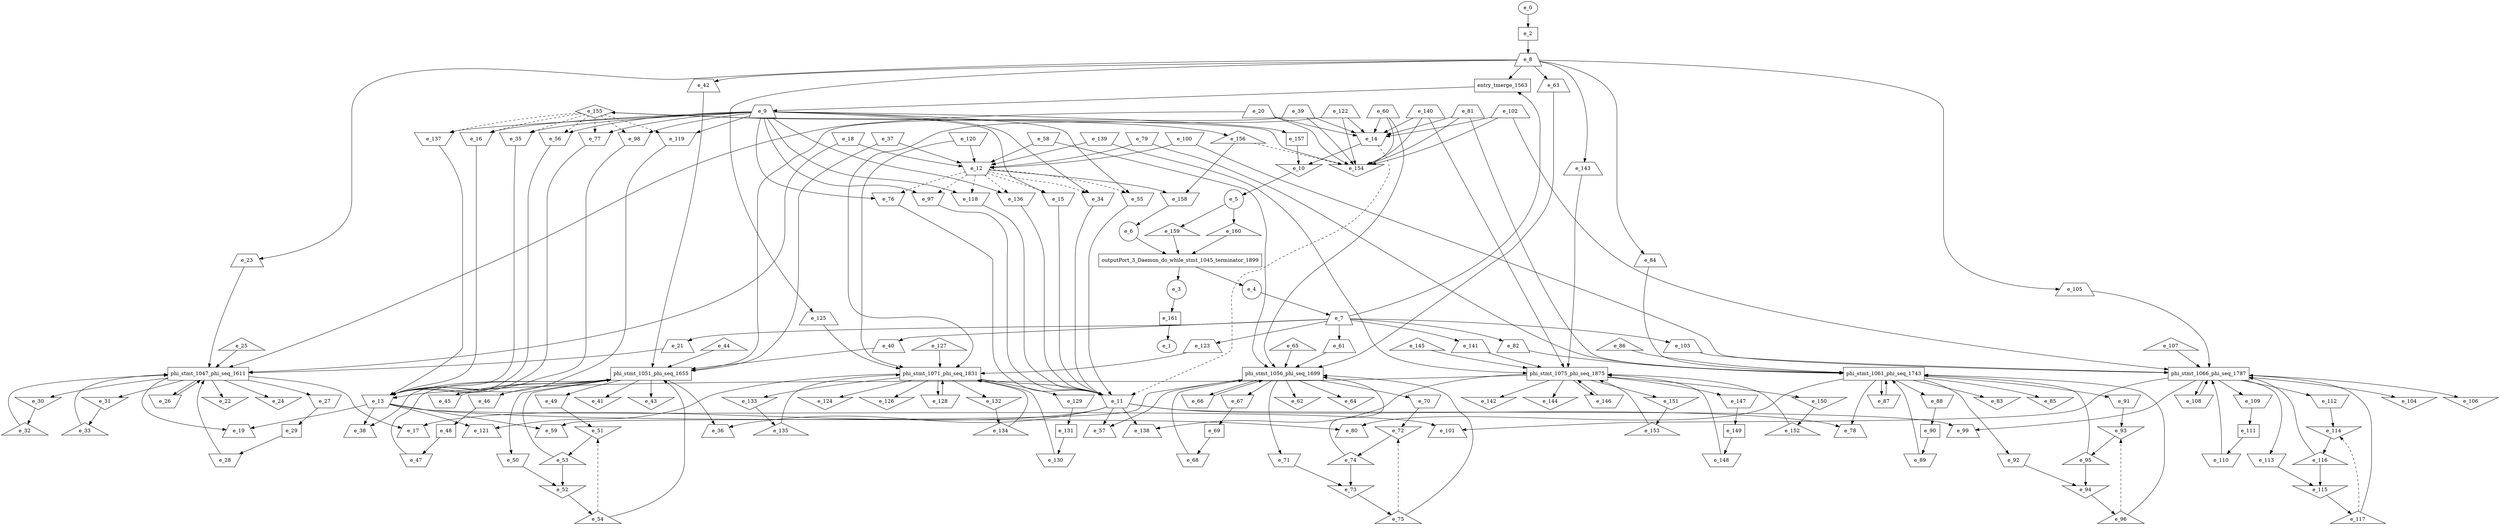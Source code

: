 digraph control_path {
  e_0: entry_node : n ;
  e_1: exit_node : s ;
  e_2 [shape = dot];
  e_3 [shape = circle];
  e_4 [shape = circle];
  e_5 [shape = circle];
  e_6 [shape = circle];
  e_7 [shape = trapezium];
  e_8 [shape = trapezium];
  e_9 [shape = trapezium];
  e_10 [shape = invtriangle];
  e_11 [shape = invtrapezium];
  e_12 [shape = invtrapezium];
  e_13 [shape = invtrapezium];
  e_14 [shape = invtrapezium];
  e_15 [shape = invtrapezium];
  e_16 [shape = invtrapezium];
  e_17 [shape = trapezium];
  e_18 [shape = invtrapezium];
  e_19 [shape = trapezium];
  e_20 [shape = trapezium];
  e_21 [shape = trapezium];
  e_22 [shape = invtriangle];
  e_23 [shape = trapezium];
  e_24 [shape = invtriangle];
  e_25 [shape = triangle];
  e_26 [shape = invtrapezium];
  e_27 [shape = invtrapezium];
  e_28 [shape = invtrapezium];
  e_29 [shape = dot];
  e_30 [shape = invtriangle];
  e_31 [shape = invtriangle];
  e_32 [shape = triangle];
  e_33 [shape = triangle];
  e_34 [shape = invtrapezium];
  e_35 [shape = invtrapezium];
  e_36 [shape = trapezium];
  e_37 [shape = invtrapezium];
  e_38 [shape = trapezium];
  e_39 [shape = trapezium];
  e_40 [shape = trapezium];
  e_41 [shape = invtriangle];
  e_42 [shape = trapezium];
  e_43 [shape = invtriangle];
  e_44 [shape = triangle];
  e_45 [shape = invtrapezium];
  e_46 [shape = invtrapezium];
  e_47 [shape = invtrapezium];
  e_48 [shape = dot];
  e_49 [shape = invtrapezium];
  e_50 [shape = invtrapezium];
  e_51 [shape = invtriangle];
  e_52 [shape = invtriangle];
  e_53 [shape = triangle];
  e_54 [shape = triangle];
  e_55 [shape = invtrapezium];
  e_56 [shape = invtrapezium];
  e_57 [shape = trapezium];
  e_58 [shape = invtrapezium];
  e_59 [shape = trapezium];
  e_60 [shape = trapezium];
  e_61 [shape = trapezium];
  e_62 [shape = invtriangle];
  e_63 [shape = trapezium];
  e_64 [shape = invtriangle];
  e_65 [shape = triangle];
  e_66 [shape = invtrapezium];
  e_67 [shape = invtrapezium];
  e_68 [shape = invtrapezium];
  e_69 [shape = dot];
  e_70 [shape = invtrapezium];
  e_71 [shape = invtrapezium];
  e_72 [shape = invtriangle];
  e_73 [shape = invtriangle];
  e_74 [shape = triangle];
  e_75 [shape = triangle];
  e_76 [shape = invtrapezium];
  e_77 [shape = invtrapezium];
  e_78 [shape = trapezium];
  e_79 [shape = invtrapezium];
  e_80 [shape = trapezium];
  e_81 [shape = trapezium];
  e_82 [shape = trapezium];
  e_83 [shape = invtriangle];
  e_84 [shape = trapezium];
  e_85 [shape = invtriangle];
  e_86 [shape = triangle];
  e_87 [shape = invtrapezium];
  e_88 [shape = invtrapezium];
  e_89 [shape = invtrapezium];
  e_90 [shape = dot];
  e_91 [shape = invtrapezium];
  e_92 [shape = invtrapezium];
  e_93 [shape = invtriangle];
  e_94 [shape = invtriangle];
  e_95 [shape = triangle];
  e_96 [shape = triangle];
  e_97 [shape = invtrapezium];
  e_98 [shape = invtrapezium];
  e_99 [shape = trapezium];
  e_100 [shape = invtrapezium];
  e_101 [shape = trapezium];
  e_102 [shape = trapezium];
  e_103 [shape = trapezium];
  e_104 [shape = invtriangle];
  e_105 [shape = trapezium];
  e_106 [shape = invtriangle];
  e_107 [shape = triangle];
  e_108 [shape = invtrapezium];
  e_109 [shape = invtrapezium];
  e_110 [shape = invtrapezium];
  e_111 [shape = dot];
  e_112 [shape = invtrapezium];
  e_113 [shape = invtrapezium];
  e_114 [shape = invtriangle];
  e_115 [shape = invtriangle];
  e_116 [shape = triangle];
  e_117 [shape = triangle];
  e_118 [shape = invtrapezium];
  e_119 [shape = invtrapezium];
  e_120 [shape = invtrapezium];
  e_121 [shape = trapezium];
  e_122 [shape = trapezium];
  e_123 [shape = trapezium];
  e_124 [shape = invtriangle];
  e_125 [shape = trapezium];
  e_126 [shape = invtriangle];
  e_127 [shape = triangle];
  e_128 [shape = invtrapezium];
  e_129 [shape = invtrapezium];
  e_130 [shape = invtrapezium];
  e_131 [shape = dot];
  e_132 [shape = invtriangle];
  e_133 [shape = invtriangle];
  e_134 [shape = triangle];
  e_135 [shape = triangle];
  e_136 [shape = invtrapezium];
  e_137 [shape = invtrapezium];
  e_138 [shape = trapezium];
  e_139 [shape = invtrapezium];
  e_140 [shape = trapezium];
  e_141 [shape = trapezium];
  e_142 [shape = invtriangle];
  e_143 [shape = trapezium];
  e_144 [shape = invtriangle];
  e_145 [shape = triangle];
  e_146 [shape = invtrapezium];
  e_147 [shape = invtrapezium];
  e_148 [shape = invtrapezium];
  e_149 [shape = dot];
  e_150 [shape = invtriangle];
  e_151 [shape = invtriangle];
  e_152 [shape = triangle];
  e_153 [shape = triangle];
  e_154 [shape = invtriangle];
  e_155 [shape = diamond];
  e_156 [shape = triangle];
  e_157 [shape = dot];
  e_158 [shape = invtrapezium];
  e_159 [shape = triangle];
  e_160 [shape = triangle];
  e_161 [shape = dot];
  e_161 -> e_1;
  e_0 -> e_2;
  e_10 -> e_5;
  e_158 -> e_6;
  e_4 -> e_7;
  e_2 -> e_8;
  e_157 -> e_10;
  e_14 -> e_10;
  e_118 -> e_11;
  e_136 -> e_11;
  e_15 -> e_11;
  e_34 -> e_11;
  e_55 -> e_11;
  e_76 -> e_11;
  e_97 -> e_11;
  e_14 -> e_11[style = dashed];
  e_139 -> e_12;
  e_120 -> e_12;
  e_18 -> e_12;
  e_37 -> e_12;
  e_58 -> e_12;
  e_79 -> e_12;
  e_100 -> e_12;
  e_119 -> e_13;
  e_137 -> e_13;
  e_16 -> e_13;
  e_35 -> e_13;
  e_56 -> e_13;
  e_77 -> e_13;
  e_98 -> e_13;
  e_140 -> e_14;
  e_122 -> e_14;
  e_20 -> e_14;
  e_39 -> e_14;
  e_60 -> e_14;
  e_81 -> e_14;
  e_102 -> e_14;
  e_9 -> e_15;
  e_12 -> e_15[style = dashed];
  e_9 -> e_16;
  e_155 -> e_16[style = dashed];
  e_11 -> e_17;
  e_13 -> e_19;
  e_7 -> e_21;
  e_8 -> e_23;
  e_29 -> e_28;
  e_27 -> e_29;
  e_30 -> e_32;
  e_31 -> e_33;
  e_9 -> e_34;
  e_12 -> e_34[style = dashed];
  e_9 -> e_35;
  e_155 -> e_35[style = dashed];
  e_11 -> e_36;
  e_13 -> e_38;
  e_7 -> e_40;
  e_8 -> e_42;
  e_48 -> e_47;
  e_46 -> e_48;
  e_49 -> e_51;
  e_54 -> e_51[style = dashed];
  e_50 -> e_52;
  e_53 -> e_52;
  e_51 -> e_53;
  e_52 -> e_54;
  e_9 -> e_55;
  e_12 -> e_55[style = dashed];
  e_9 -> e_56;
  e_155 -> e_56[style = dashed];
  e_11 -> e_57;
  e_13 -> e_59;
  e_7 -> e_61;
  e_8 -> e_63;
  e_69 -> e_68;
  e_67 -> e_69;
  e_70 -> e_72;
  e_75 -> e_72[style = dashed];
  e_71 -> e_73;
  e_74 -> e_73;
  e_72 -> e_74;
  e_73 -> e_75;
  e_9 -> e_76;
  e_12 -> e_76[style = dashed];
  e_9 -> e_77;
  e_155 -> e_77[style = dashed];
  e_11 -> e_78;
  e_13 -> e_80;
  e_7 -> e_82;
  e_8 -> e_84;
  e_90 -> e_89;
  e_88 -> e_90;
  e_91 -> e_93;
  e_96 -> e_93[style = dashed];
  e_92 -> e_94;
  e_95 -> e_94;
  e_93 -> e_95;
  e_94 -> e_96;
  e_9 -> e_97;
  e_12 -> e_97[style = dashed];
  e_9 -> e_98;
  e_155 -> e_98[style = dashed];
  e_11 -> e_99;
  e_13 -> e_101;
  e_7 -> e_103;
  e_8 -> e_105;
  e_111 -> e_110;
  e_109 -> e_111;
  e_112 -> e_114;
  e_117 -> e_114[style = dashed];
  e_113 -> e_115;
  e_116 -> e_115;
  e_114 -> e_116;
  e_115 -> e_117;
  e_9 -> e_118;
  e_12 -> e_118[style = dashed];
  e_9 -> e_119;
  e_155 -> e_119[style = dashed];
  e_13 -> e_121;
  e_7 -> e_123;
  e_8 -> e_125;
  e_131 -> e_130;
  e_129 -> e_131;
  e_132 -> e_134;
  e_133 -> e_135;
  e_9 -> e_136;
  e_12 -> e_136[style = dashed];
  e_9 -> e_137;
  e_155 -> e_137[style = dashed];
  e_11 -> e_138;
  e_7 -> e_141;
  e_8 -> e_143;
  e_149 -> e_148;
  e_147 -> e_149;
  e_150 -> e_152;
  e_151 -> e_153;
  e_140 -> e_154;
  e_122 -> e_154;
  e_20 -> e_154;
  e_39 -> e_154;
  e_60 -> e_154;
  e_81 -> e_154;
  e_102 -> e_154;
  e_156 -> e_154[style = dashed];
  e_154 -> e_155;
  e_155 -> e_156;
  e_9 -> e_157;
  e_156 -> e_158;
  e_12 -> e_158;
  e_5 -> e_159;
  e_5 -> e_160;
  e_3 -> e_161;
  outputPort_3_Daemon_do_while_stmt_1045_terminator_1899 [shape=rectangle];
e_6 -> outputPort_3_Daemon_do_while_stmt_1045_terminator_1899;
e_160 -> outputPort_3_Daemon_do_while_stmt_1045_terminator_1899;
e_159 -> outputPort_3_Daemon_do_while_stmt_1045_terminator_1899;
outputPort_3_Daemon_do_while_stmt_1045_terminator_1899 -> e_4;
outputPort_3_Daemon_do_while_stmt_1045_terminator_1899 -> e_3;
  phi_stmt_1047_phi_seq_1611 [shape=rectangle];
e_23 -> phi_stmt_1047_phi_seq_1611;
phi_stmt_1047_phi_seq_1611 -> e_26;
phi_stmt_1047_phi_seq_1611 -> e_27;
phi_stmt_1047_phi_seq_1611 -> e_24;
e_26 -> phi_stmt_1047_phi_seq_1611;
e_28 -> phi_stmt_1047_phi_seq_1611;
e_21 -> phi_stmt_1047_phi_seq_1611;
phi_stmt_1047_phi_seq_1611 -> e_30;
phi_stmt_1047_phi_seq_1611 -> e_31;
phi_stmt_1047_phi_seq_1611 -> e_22;
e_32 -> phi_stmt_1047_phi_seq_1611;
e_33 -> phi_stmt_1047_phi_seq_1611;
e_18 -> phi_stmt_1047_phi_seq_1611;
e_20 -> phi_stmt_1047_phi_seq_1611;
phi_stmt_1047_phi_seq_1611 -> e_17;
phi_stmt_1047_phi_seq_1611 -> e_19;
e_25 -> phi_stmt_1047_phi_seq_1611;
  phi_stmt_1051_phi_seq_1655 [shape=rectangle];
e_42 -> phi_stmt_1051_phi_seq_1655;
phi_stmt_1051_phi_seq_1655 -> e_45;
phi_stmt_1051_phi_seq_1655 -> e_46;
phi_stmt_1051_phi_seq_1655 -> e_43;
e_45 -> phi_stmt_1051_phi_seq_1655;
e_47 -> phi_stmt_1051_phi_seq_1655;
e_40 -> phi_stmt_1051_phi_seq_1655;
phi_stmt_1051_phi_seq_1655 -> e_49;
phi_stmt_1051_phi_seq_1655 -> e_50;
phi_stmt_1051_phi_seq_1655 -> e_41;
e_53 -> phi_stmt_1051_phi_seq_1655;
e_54 -> phi_stmt_1051_phi_seq_1655;
e_37 -> phi_stmt_1051_phi_seq_1655;
e_39 -> phi_stmt_1051_phi_seq_1655;
phi_stmt_1051_phi_seq_1655 -> e_36;
phi_stmt_1051_phi_seq_1655 -> e_38;
e_44 -> phi_stmt_1051_phi_seq_1655;
  phi_stmt_1056_phi_seq_1699 [shape=rectangle];
e_63 -> phi_stmt_1056_phi_seq_1699;
phi_stmt_1056_phi_seq_1699 -> e_66;
phi_stmt_1056_phi_seq_1699 -> e_67;
phi_stmt_1056_phi_seq_1699 -> e_64;
e_66 -> phi_stmt_1056_phi_seq_1699;
e_68 -> phi_stmt_1056_phi_seq_1699;
e_61 -> phi_stmt_1056_phi_seq_1699;
phi_stmt_1056_phi_seq_1699 -> e_70;
phi_stmt_1056_phi_seq_1699 -> e_71;
phi_stmt_1056_phi_seq_1699 -> e_62;
e_74 -> phi_stmt_1056_phi_seq_1699;
e_75 -> phi_stmt_1056_phi_seq_1699;
e_58 -> phi_stmt_1056_phi_seq_1699;
e_60 -> phi_stmt_1056_phi_seq_1699;
phi_stmt_1056_phi_seq_1699 -> e_57;
phi_stmt_1056_phi_seq_1699 -> e_59;
e_65 -> phi_stmt_1056_phi_seq_1699;
  phi_stmt_1061_phi_seq_1743 [shape=rectangle];
e_84 -> phi_stmt_1061_phi_seq_1743;
phi_stmt_1061_phi_seq_1743 -> e_87;
phi_stmt_1061_phi_seq_1743 -> e_88;
phi_stmt_1061_phi_seq_1743 -> e_85;
e_87 -> phi_stmt_1061_phi_seq_1743;
e_89 -> phi_stmt_1061_phi_seq_1743;
e_82 -> phi_stmt_1061_phi_seq_1743;
phi_stmt_1061_phi_seq_1743 -> e_91;
phi_stmt_1061_phi_seq_1743 -> e_92;
phi_stmt_1061_phi_seq_1743 -> e_83;
e_95 -> phi_stmt_1061_phi_seq_1743;
e_96 -> phi_stmt_1061_phi_seq_1743;
e_79 -> phi_stmt_1061_phi_seq_1743;
e_81 -> phi_stmt_1061_phi_seq_1743;
phi_stmt_1061_phi_seq_1743 -> e_78;
phi_stmt_1061_phi_seq_1743 -> e_80;
e_86 -> phi_stmt_1061_phi_seq_1743;
  phi_stmt_1066_phi_seq_1787 [shape=rectangle];
e_105 -> phi_stmt_1066_phi_seq_1787;
phi_stmt_1066_phi_seq_1787 -> e_108;
phi_stmt_1066_phi_seq_1787 -> e_109;
phi_stmt_1066_phi_seq_1787 -> e_106;
e_108 -> phi_stmt_1066_phi_seq_1787;
e_110 -> phi_stmt_1066_phi_seq_1787;
e_103 -> phi_stmt_1066_phi_seq_1787;
phi_stmt_1066_phi_seq_1787 -> e_112;
phi_stmt_1066_phi_seq_1787 -> e_113;
phi_stmt_1066_phi_seq_1787 -> e_104;
e_116 -> phi_stmt_1066_phi_seq_1787;
e_117 -> phi_stmt_1066_phi_seq_1787;
e_100 -> phi_stmt_1066_phi_seq_1787;
e_102 -> phi_stmt_1066_phi_seq_1787;
phi_stmt_1066_phi_seq_1787 -> e_99;
phi_stmt_1066_phi_seq_1787 -> e_101;
e_107 -> phi_stmt_1066_phi_seq_1787;
  phi_stmt_1071_phi_seq_1831 [shape=rectangle];
e_125 -> phi_stmt_1071_phi_seq_1831;
phi_stmt_1071_phi_seq_1831 -> e_128;
phi_stmt_1071_phi_seq_1831 -> e_129;
phi_stmt_1071_phi_seq_1831 -> e_126;
e_128 -> phi_stmt_1071_phi_seq_1831;
e_130 -> phi_stmt_1071_phi_seq_1831;
e_123 -> phi_stmt_1071_phi_seq_1831;
phi_stmt_1071_phi_seq_1831 -> e_132;
phi_stmt_1071_phi_seq_1831 -> e_133;
phi_stmt_1071_phi_seq_1831 -> e_124;
e_134 -> phi_stmt_1071_phi_seq_1831;
e_135 -> phi_stmt_1071_phi_seq_1831;
e_120 -> phi_stmt_1071_phi_seq_1831;
e_122 -> phi_stmt_1071_phi_seq_1831;
phi_stmt_1071_phi_seq_1831 -> e_11;
phi_stmt_1071_phi_seq_1831 -> e_121;
e_127 -> phi_stmt_1071_phi_seq_1831;
  phi_stmt_1075_phi_seq_1875 [shape=rectangle];
e_143 -> phi_stmt_1075_phi_seq_1875;
phi_stmt_1075_phi_seq_1875 -> e_146;
phi_stmt_1075_phi_seq_1875 -> e_147;
phi_stmt_1075_phi_seq_1875 -> e_144;
e_146 -> phi_stmt_1075_phi_seq_1875;
e_148 -> phi_stmt_1075_phi_seq_1875;
e_141 -> phi_stmt_1075_phi_seq_1875;
phi_stmt_1075_phi_seq_1875 -> e_150;
phi_stmt_1075_phi_seq_1875 -> e_151;
phi_stmt_1075_phi_seq_1875 -> e_142;
e_152 -> phi_stmt_1075_phi_seq_1875;
e_153 -> phi_stmt_1075_phi_seq_1875;
e_139 -> phi_stmt_1075_phi_seq_1875;
e_140 -> phi_stmt_1075_phi_seq_1875;
phi_stmt_1075_phi_seq_1875 -> e_138;
phi_stmt_1075_phi_seq_1875 -> e_13;
e_145 -> phi_stmt_1075_phi_seq_1875;
entry_tmerge_1563 [shape = rectangle]; 
e_7 -> entry_tmerge_1563;
e_8 -> entry_tmerge_1563;
entry_tmerge_1563 -> e_9;
}
